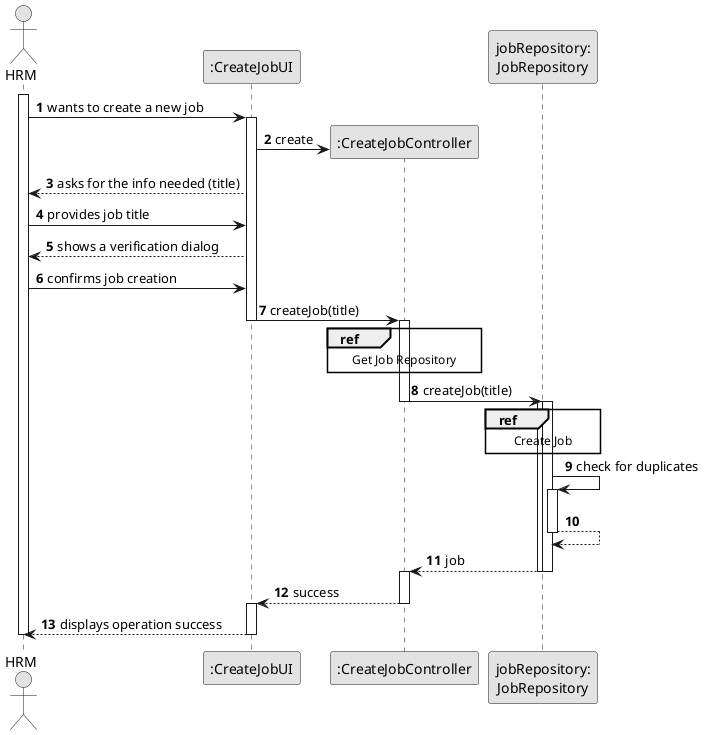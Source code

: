 @startuml
skinparam monochrome true
skinparam packageStyle rectangle
skinparam shadowing false

autonumber

'hide footbox
actor "HRM" as Employee
participant ":CreateJobUI" as UI
participant ":CreateJobController" as CTRL
participant "jobRepository:\nJobRepository" as jobRepository

activate Employee

Employee -> UI : wants to create a new job
activate UI

UI -> CTRL** : create

UI --> Employee : asks for the info needed (title)

Employee -> UI : provides job title

UI --> Employee : shows a verification dialog

Employee -> UI : confirms job creation

UI -> CTRL : createJob(title)
deactivate UI
activate CTRL
        ref over CTRL
            Get Job Repository
        end ref

CTRL -> jobRepository : createJob(title)
deactivate CTRL
activate jobRepository

        ref over jobRepository
            Create Job
        end ref

    activate jobRepository
    jobRepository -> jobRepository : check for duplicates
    activate jobRepository
    jobRepository --> jobRepository
    deactivate jobRepository

jobRepository --> CTRL : job
deactivate jobRepository
activate CTRL
deactivate jobRepository

CTRL --> UI : success
deactivate CTRL
activate UI
UI --> Employee : displays operation success

deactivate UI
deactivate Employee

@enduml